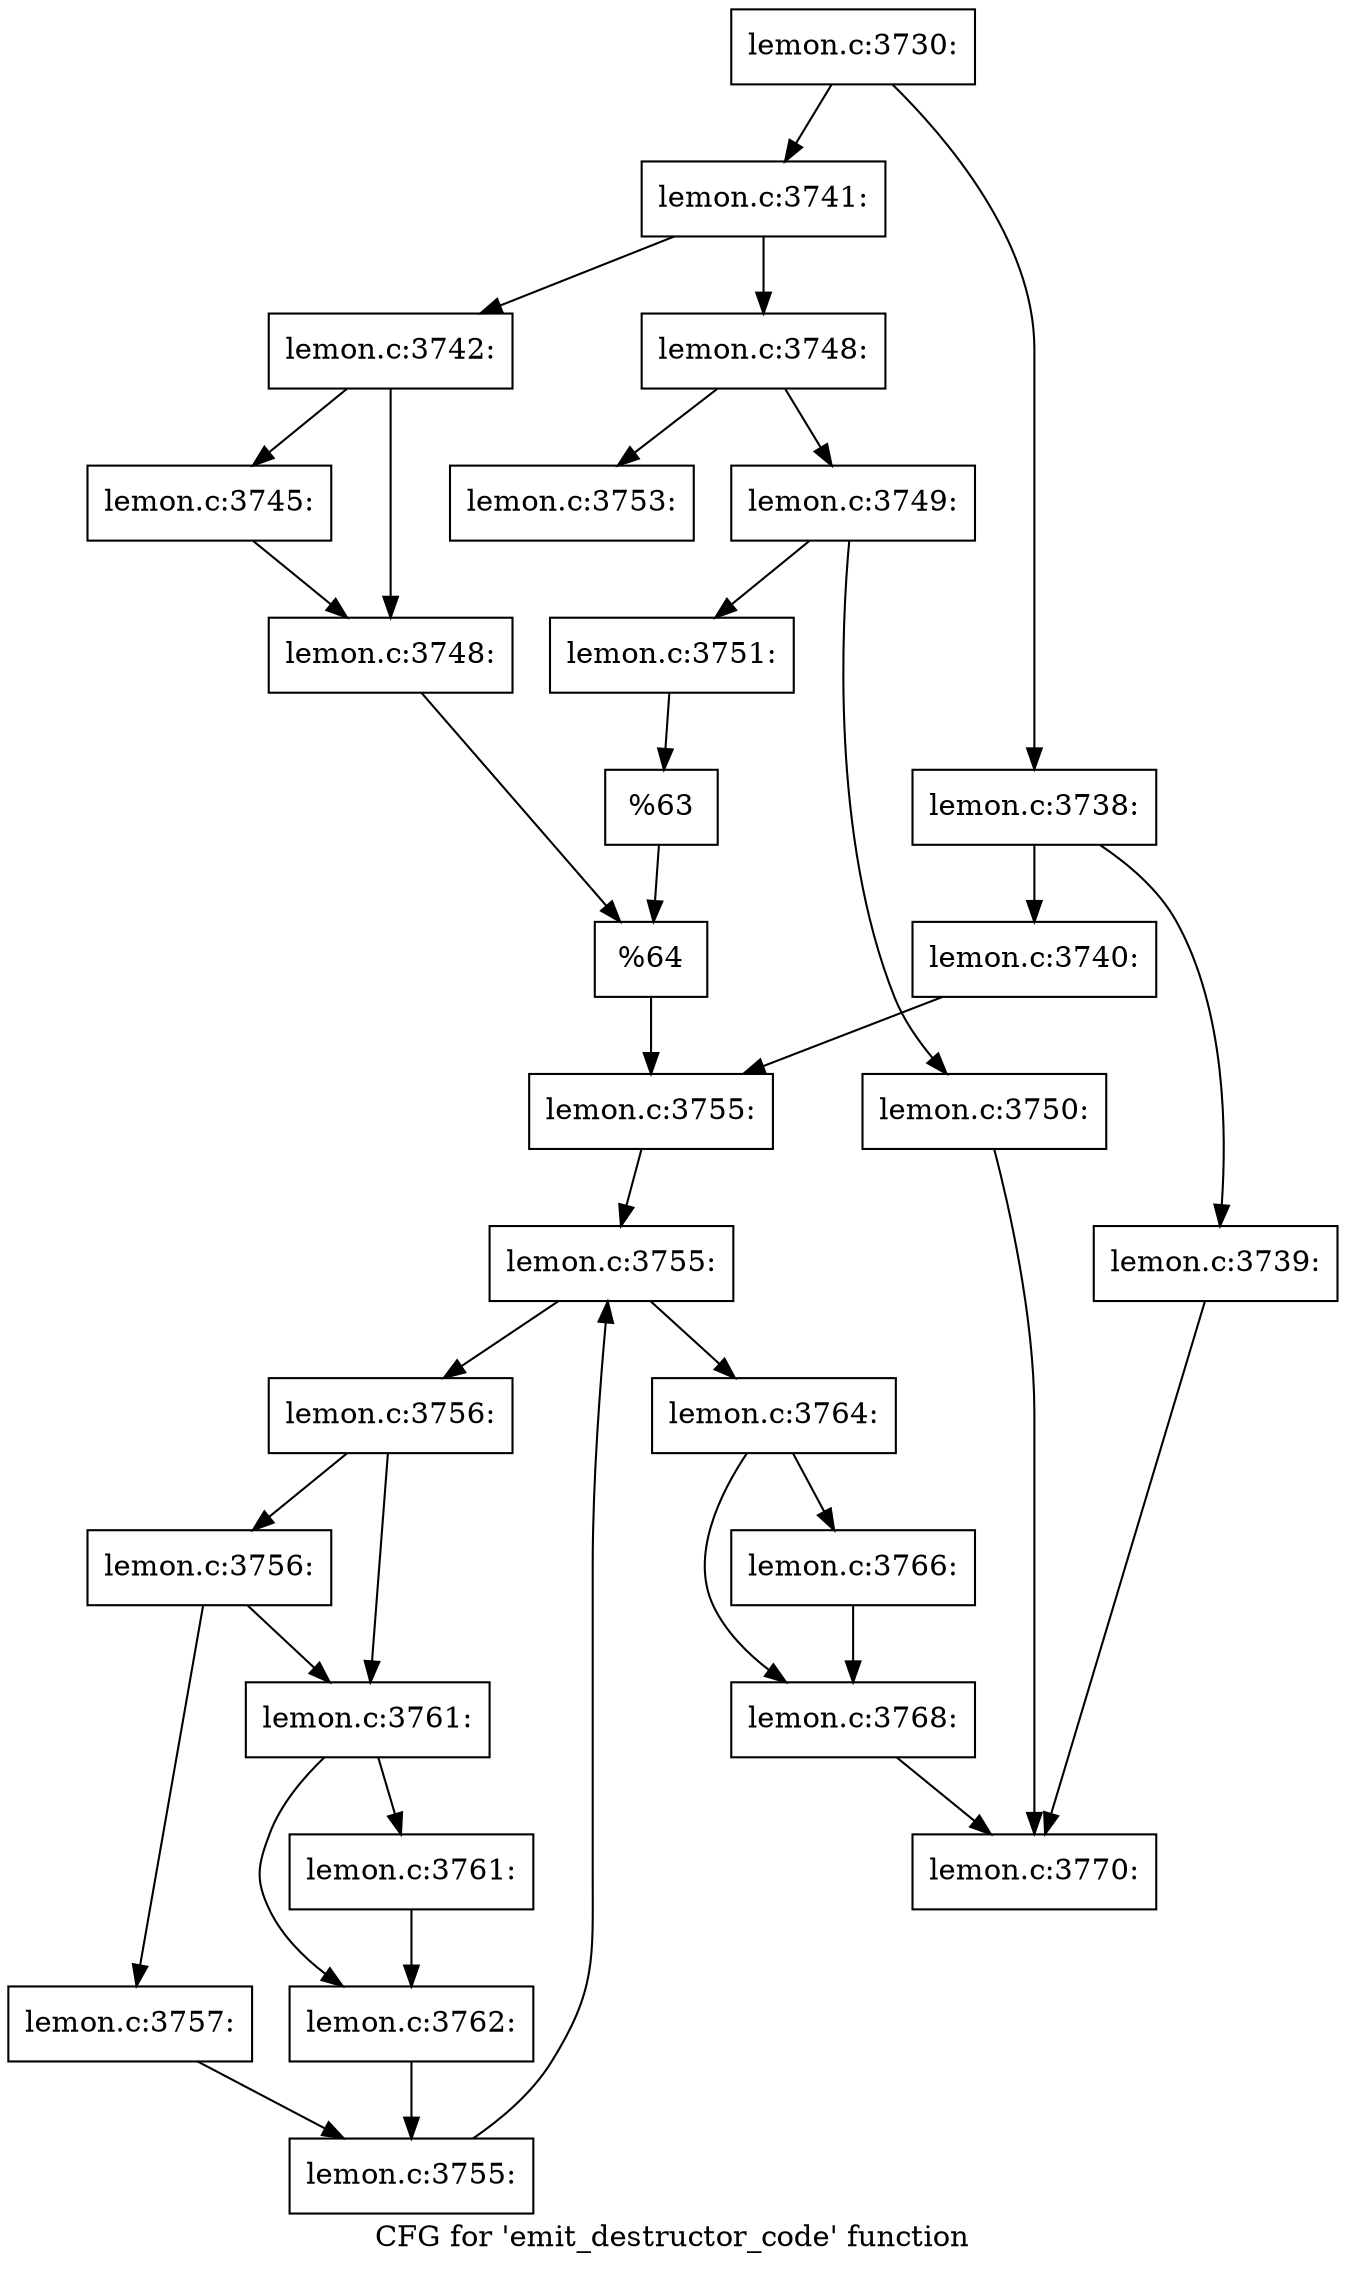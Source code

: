 digraph "CFG for 'emit_destructor_code' function" {
	label="CFG for 'emit_destructor_code' function";

	Node0x5625653b0710 [shape=record,label="{lemon.c:3730:}"];
	Node0x5625653b0710 -> Node0x5625654c38c0;
	Node0x5625653b0710 -> Node0x5625654c3960;
	Node0x5625654c38c0 [shape=record,label="{lemon.c:3738:}"];
	Node0x5625654c38c0 -> Node0x5625654c4110;
	Node0x5625654c38c0 -> Node0x5625654c4160;
	Node0x5625654c4110 [shape=record,label="{lemon.c:3739:}"];
	Node0x5625654c4110 -> Node0x5625653acac0;
	Node0x5625654c4160 [shape=record,label="{lemon.c:3740:}"];
	Node0x5625654c4160 -> Node0x5625654c3910;
	Node0x5625654c3960 [shape=record,label="{lemon.c:3741:}"];
	Node0x5625654c3960 -> Node0x5625654c4ba0;
	Node0x5625654c3960 -> Node0x5625654c4c40;
	Node0x5625654c4ba0 [shape=record,label="{lemon.c:3742:}"];
	Node0x5625654c4ba0 -> Node0x5625654c58a0;
	Node0x5625654c4ba0 -> Node0x5625654c5850;
	Node0x5625654c5850 [shape=record,label="{lemon.c:3745:}"];
	Node0x5625654c5850 -> Node0x5625654c58a0;
	Node0x5625654c58a0 [shape=record,label="{lemon.c:3748:}"];
	Node0x5625654c58a0 -> Node0x5625654c4bf0;
	Node0x5625654c4c40 [shape=record,label="{lemon.c:3748:}"];
	Node0x5625654c4c40 -> Node0x5625654c6780;
	Node0x5625654c4c40 -> Node0x5625654c6820;
	Node0x5625654c6780 [shape=record,label="{lemon.c:3749:}"];
	Node0x5625654c6780 -> Node0x5625654c6fe0;
	Node0x5625654c6780 -> Node0x5625654c7030;
	Node0x5625654c6fe0 [shape=record,label="{lemon.c:3750:}"];
	Node0x5625654c6fe0 -> Node0x5625653acac0;
	Node0x5625654c7030 [shape=record,label="{lemon.c:3751:}"];
	Node0x5625654c7030 -> Node0x5625654c67d0;
	Node0x5625654c6820 [shape=record,label="{lemon.c:3753:}"];
	Node0x5625654c67d0 [shape=record,label="{%63}"];
	Node0x5625654c67d0 -> Node0x5625654c4bf0;
	Node0x5625654c4bf0 [shape=record,label="{%64}"];
	Node0x5625654c4bf0 -> Node0x5625654c3910;
	Node0x5625654c3910 [shape=record,label="{lemon.c:3755:}"];
	Node0x5625654c3910 -> Node0x5625654c8160;
	Node0x5625654c8160 [shape=record,label="{lemon.c:3755:}"];
	Node0x5625654c8160 -> Node0x5625654c8380;
	Node0x5625654c8160 -> Node0x5625654c7ed0;
	Node0x5625654c8380 [shape=record,label="{lemon.c:3756:}"];
	Node0x5625654c8380 -> Node0x5625654c8800;
	Node0x5625654c8380 -> Node0x5625654c87b0;
	Node0x5625654c8800 [shape=record,label="{lemon.c:3756:}"];
	Node0x5625654c8800 -> Node0x5625654c8760;
	Node0x5625654c8800 -> Node0x5625654c87b0;
	Node0x5625654c8760 [shape=record,label="{lemon.c:3757:}"];
	Node0x5625654c8760 -> Node0x5625654c82f0;
	Node0x5625654c87b0 [shape=record,label="{lemon.c:3761:}"];
	Node0x5625654c87b0 -> Node0x5625654c99b0;
	Node0x5625654c87b0 -> Node0x5625654c9a00;
	Node0x5625654c99b0 [shape=record,label="{lemon.c:3761:}"];
	Node0x5625654c99b0 -> Node0x5625654c9a00;
	Node0x5625654c9a00 [shape=record,label="{lemon.c:3762:}"];
	Node0x5625654c9a00 -> Node0x5625654c82f0;
	Node0x5625654c82f0 [shape=record,label="{lemon.c:3755:}"];
	Node0x5625654c82f0 -> Node0x5625654c8160;
	Node0x5625654c7ed0 [shape=record,label="{lemon.c:3764:}"];
	Node0x5625654c7ed0 -> Node0x5625654cb040;
	Node0x5625654c7ed0 -> Node0x5625654ca790;
	Node0x5625654ca790 [shape=record,label="{lemon.c:3766:}"];
	Node0x5625654ca790 -> Node0x5625654cb040;
	Node0x5625654cb040 [shape=record,label="{lemon.c:3768:}"];
	Node0x5625654cb040 -> Node0x5625653acac0;
	Node0x5625653acac0 [shape=record,label="{lemon.c:3770:}"];
}
